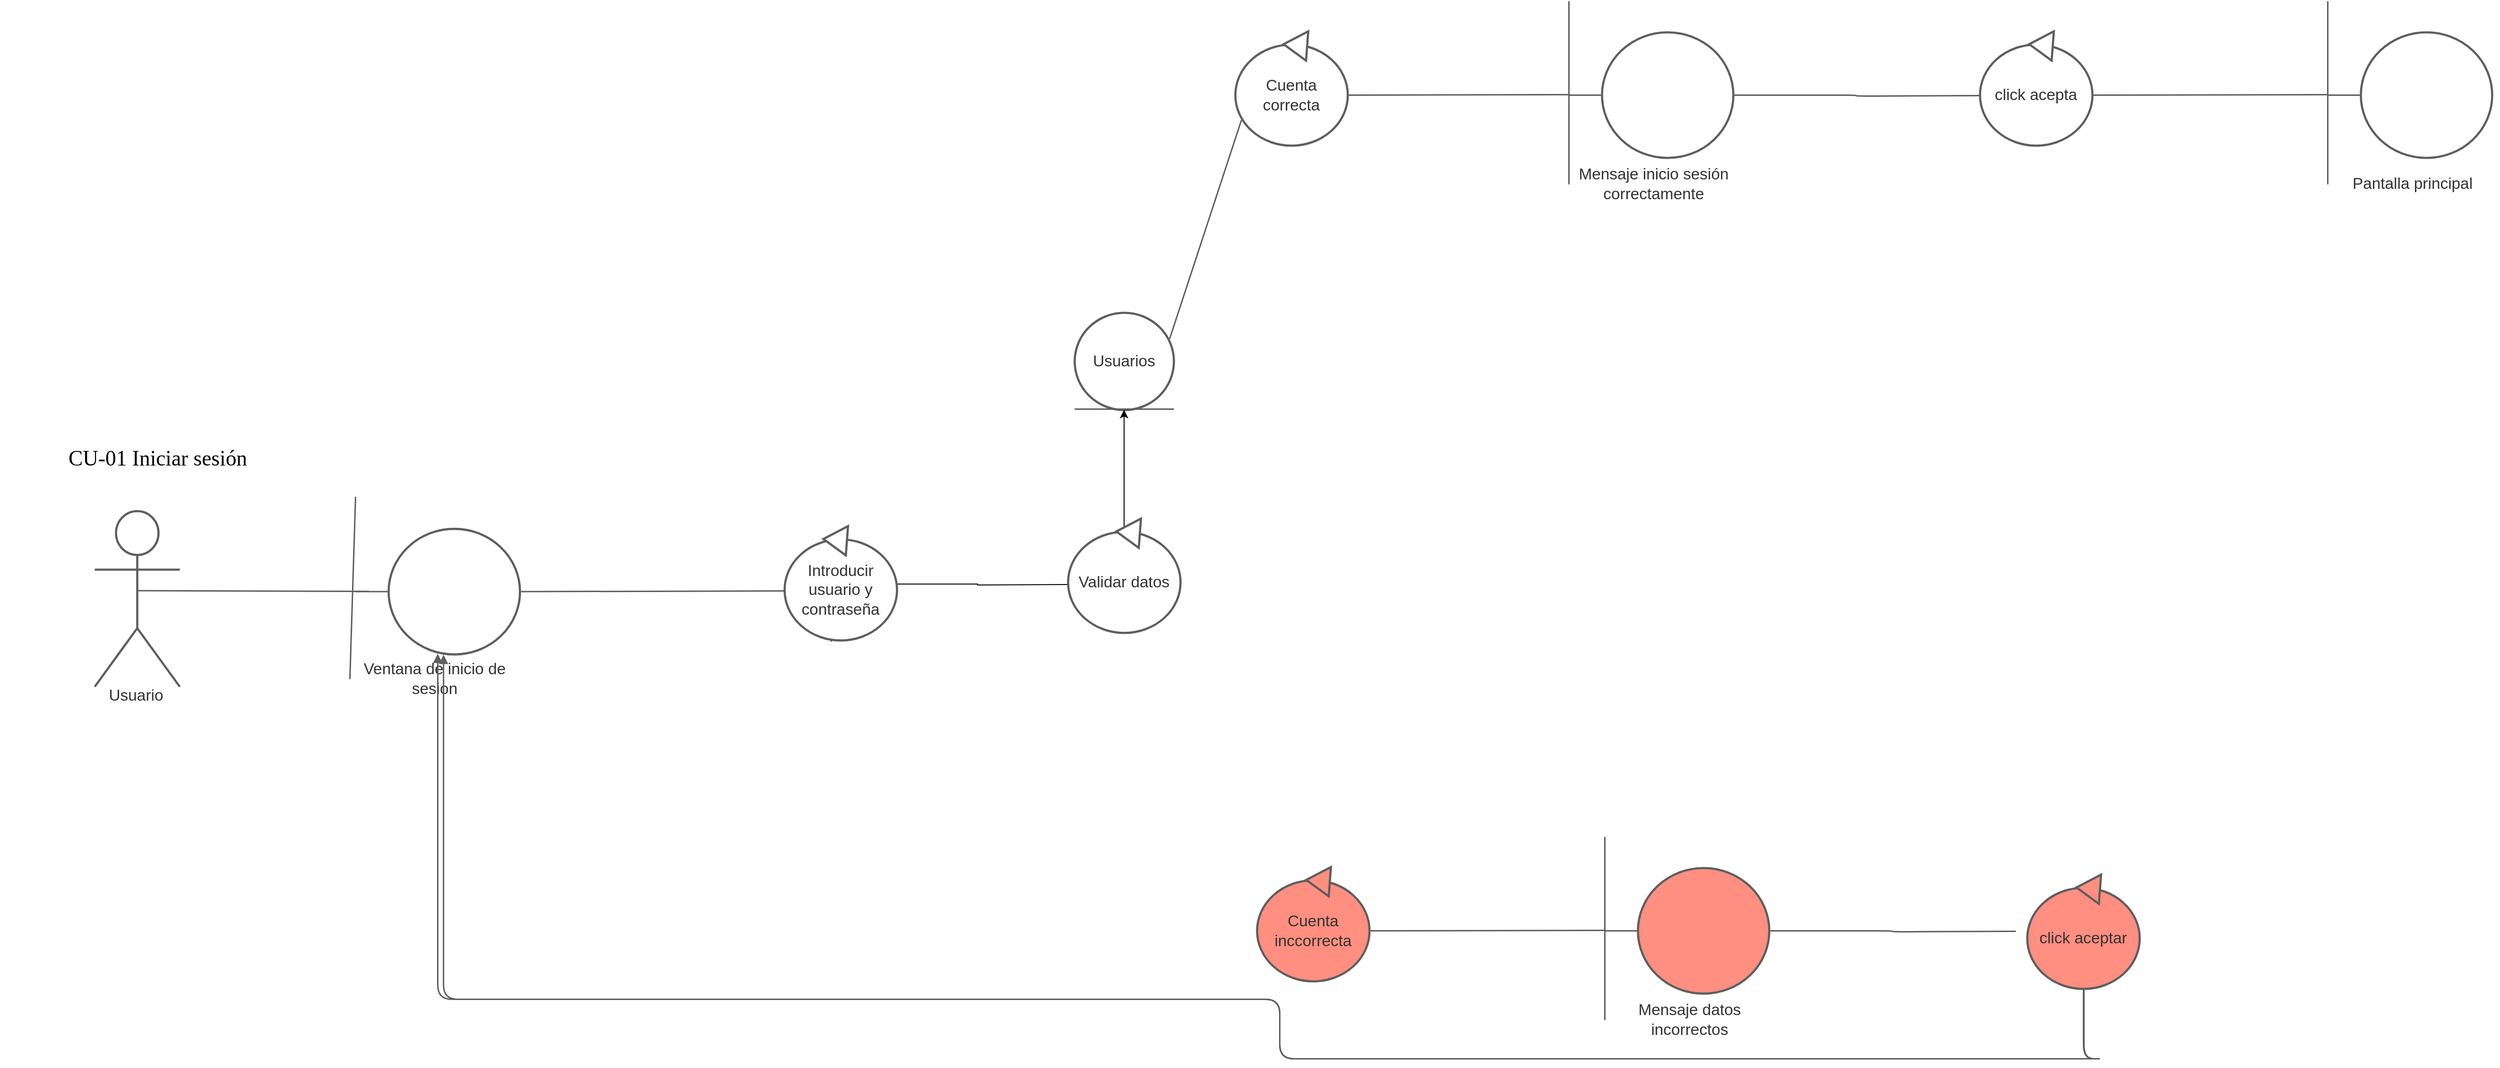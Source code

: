 <mxfile version="16.6.4" type="github">
  <diagram id="vUdV8dTm9AIyjUiobpo-" name="Page-1">
    <mxGraphModel dx="1064" dy="1084" grid="1" gridSize="10" guides="1" tooltips="1" connect="1" arrows="1" fold="1" page="1" pageScale="1" pageWidth="827" pageHeight="1169" math="0" shadow="0">
      <root>
        <mxCell id="0" />
        <mxCell id="1" parent="0" />
        <UserObject label="CU-01 Iniciar sesión" lucidchartObjectId="etU_sflz~3_a" id="nKD2yURBM5Mw6vJep_JN-52">
          <mxCell style="html=1;overflow=block;blockSpacing=1;whiteSpace=wrap;fontSize=22.7;fontFamily=Liberation Serif;fontColor=default;align=center;spacing=0;fillColor=#ffffff;strokeWidth=1.5;strokeColor=none;" vertex="1" parent="1">
            <mxGeometry x="20" y="510" width="334" height="68" as="geometry" />
          </mxCell>
        </UserObject>
        <mxCell id="nKD2yURBM5Mw6vJep_JN-53" value="" style="group;dropTarget=0;pointerEvents=0;" vertex="1" parent="1">
          <mxGeometry x="396" y="584.996" width="174" height="193.364" as="geometry" />
        </mxCell>
        <UserObject label="" lucidchartObjectId="etU__Q3mksAZ" id="nKD2yURBM5Mw6vJep_JN-54">
          <mxCell style="html=1;overflow=block;blockSpacing=1;whiteSpace=wrap;ellipse;fontSize=13;align=center;spacing=3.8;strokeColor=#5e5e5e;strokeOpacity=100;rounded=1;absoluteArcSize=1;arcSize=9;strokeWidth=2.3;" vertex="1" parent="nKD2yURBM5Mw6vJep_JN-53">
            <mxGeometry x="35" y="33.804" width="139" height="133" as="geometry" />
          </mxCell>
        </UserObject>
        <UserObject label="" lucidchartObjectId="etU_VYnBQTIl" id="nKD2yURBM5Mw6vJep_JN-55">
          <mxCell style="html=1;jettySize=18;whiteSpace=wrap;fontSize=13;strokeColor=#5E5E5E;strokeWidth=1.5;rounded=0;startArrow=none;endArrow=none;entryX=0;entryY=0.5;entryDx=0;entryDy=0;" edge="1" parent="nKD2yURBM5Mw6vJep_JN-53" target="nKD2yURBM5Mw6vJep_JN-57">
            <mxGeometry width="100" height="100" relative="1" as="geometry">
              <Array as="points" />
              <mxPoint y="-0.196" as="sourcePoint" />
            </mxGeometry>
          </mxCell>
        </UserObject>
        <UserObject label="" lucidchartObjectId="etU_WGFRKniN" id="nKD2yURBM5Mw6vJep_JN-56">
          <mxCell style="html=1;jettySize=18;whiteSpace=wrap;fontSize=13;strokeColor=#5E5E5E;strokeWidth=1.5;rounded=1;arcSize=12;edgeStyle=orthogonalEdgeStyle;startArrow=none;endArrow=none;exitX=-0.008;exitY=0.5;exitPerimeter=0;" edge="1" parent="nKD2yURBM5Mw6vJep_JN-53" source="nKD2yURBM5Mw6vJep_JN-54">
            <mxGeometry width="100" height="100" relative="1" as="geometry">
              <Array as="points" />
              <mxPoint y="99.804" as="targetPoint" />
            </mxGeometry>
          </mxCell>
        </UserObject>
        <UserObject label="Ventana de inicio de sesion" lucidchartObjectId="etU_KBu0vi-J" id="nKD2yURBM5Mw6vJep_JN-57">
          <mxCell style="html=1;overflow=block;blockSpacing=1;whiteSpace=wrap;fontSize=16.7;fontColor=#333333;align=center;spacing=3.8;strokeOpacity=0;fillOpacity=0;rounded=1;absoluteArcSize=1;arcSize=9;fillColor=#ffffff;strokeWidth=2.3;" vertex="1" parent="1">
            <mxGeometry x="390" y="754" width="180" height="48" as="geometry" />
          </mxCell>
        </UserObject>
        <UserObject label="Usuario" lucidchartObjectId="etU_kRdCDhrM" id="nKD2yURBM5Mw6vJep_JN-58">
          <mxCell style="html=1;overflow=block;blockSpacing=1;shape=umlActor;labelPosition=center;verticalLabelPosition=bottom;verticalAlign=top;whiteSpace=nowrap;fontSize=16.7;fontColor=#333333;align=center;spacing=0;strokeColor=#5e5e5e;strokeOpacity=100;rounded=1;absoluteArcSize=1;arcSize=9;strokeWidth=2.3;" vertex="1" parent="1">
            <mxGeometry x="120" y="600" width="90" height="186" as="geometry" />
          </mxCell>
        </UserObject>
        <mxCell id="nKD2yURBM5Mw6vJep_JN-60" value="" style="group;dropTarget=0;pointerEvents=0;" vertex="1" parent="1">
          <mxGeometry x="1327" y="94" width="119" height="119" as="geometry" />
        </mxCell>
        <UserObject label="Cuenta correcta" lucidchartObjectId="etU_OFRAPhTn" id="nKD2yURBM5Mw6vJep_JN-61">
          <mxCell style="html=1;overflow=block;blockSpacing=1;whiteSpace=wrap;ellipse;fontSize=16.7;fontColor=#333333;align=center;spacing=3.8;strokeColor=#5e5e5e;strokeOpacity=100;rounded=1;absoluteArcSize=1;arcSize=9;strokeWidth=2.3;" vertex="1" parent="nKD2yURBM5Mw6vJep_JN-60">
            <mxGeometry y="12" width="119" height="107" as="geometry" />
          </mxCell>
        </UserObject>
        <UserObject label="" lucidchartObjectId="etU_DcN1YY1N" id="nKD2yURBM5Mw6vJep_JN-62">
          <mxCell style="html=1;overflow=block;blockSpacing=1;whiteSpace=wrap;shape=mxgraph.basic.acute_triangle;dx=0.5;anchorPointDirection=0;fontSize=13;align=center;spacing=3.8;strokeColor=#5e5e5e;strokeOpacity=100;rounded=1;absoluteArcSize=1;arcSize=9;rotation=-85.712;strokeWidth=2.3;" vertex="1" parent="nKD2yURBM5Mw6vJep_JN-60">
            <mxGeometry x="48" width="31" height="25" as="geometry" />
          </mxCell>
        </UserObject>
        <UserObject label="" lucidchartObjectId="etU_8F6.GKe9" id="nKD2yURBM5Mw6vJep_JN-64">
          <mxCell style="html=1;jettySize=18;whiteSpace=wrap;fontSize=13;strokeColor=#5E5E5E;strokeWidth=1.5;rounded=0;startArrow=none;endArrow=none;entryX=0.493;entryY=0.453;entryPerimeter=0;entryDx=0;entryDy=0;" edge="1" parent="1" target="nKD2yURBM5Mw6vJep_JN-58">
            <mxGeometry width="100" height="100" relative="1" as="geometry">
              <Array as="points" />
              <mxPoint x="410" y="685" as="sourcePoint" />
            </mxGeometry>
          </mxCell>
        </UserObject>
        <UserObject label="" lucidchartObjectId="etU_K8eGplzo" id="nKD2yURBM5Mw6vJep_JN-65">
          <mxCell style="html=1;jettySize=18;whiteSpace=wrap;fontSize=13;strokeColor=#5E5E5E;strokeWidth=1.5;rounded=0;startArrow=none;endArrow=none;exitX=0.956;exitY=0.27;exitPerimeter=0;entryX=0.054;entryY=0.747;entryPerimeter=0;" edge="1" parent="1" source="nKD2yURBM5Mw6vJep_JN-100" target="nKD2yURBM5Mw6vJep_JN-61">
            <mxGeometry width="100" height="100" relative="1" as="geometry">
              <Array as="points" />
            </mxGeometry>
          </mxCell>
        </UserObject>
        <UserObject label="" lucidchartObjectId="etU_IR91pjxL" id="nKD2yURBM5Mw6vJep_JN-66">
          <mxCell style="html=1;jettySize=18;whiteSpace=wrap;fontSize=13;strokeColor=#5E5E5E;strokeWidth=1.5;rounded=1;arcSize=30;edgeStyle=orthogonalEdgeStyle;startArrow=none;endArrow=none;exitX=1.009;exitY=0.5;exitPerimeter=0;" edge="1" parent="1" source="nKD2yURBM5Mw6vJep_JN-61">
            <mxGeometry width="100" height="100" relative="1" as="geometry">
              <Array as="points" />
              <mxPoint x="1680" y="159" as="targetPoint" />
            </mxGeometry>
          </mxCell>
        </UserObject>
        <mxCell id="nKD2yURBM5Mw6vJep_JN-67" value="" style="group;dropTarget=0;pointerEvents=0;" vertex="1" parent="1">
          <mxGeometry x="1680" y="60" width="174" height="193.364" as="geometry" />
        </mxCell>
        <UserObject label="" lucidchartObjectId="etU_lLQR6JdQ" id="nKD2yURBM5Mw6vJep_JN-68">
          <mxCell style="html=1;overflow=block;blockSpacing=1;whiteSpace=wrap;ellipse;fontSize=13;align=center;spacing=3.8;strokeColor=#5e5e5e;strokeOpacity=100;rounded=1;absoluteArcSize=1;arcSize=9;strokeWidth=2.3;" vertex="1" parent="nKD2yURBM5Mw6vJep_JN-67">
            <mxGeometry x="35" y="33" width="139" height="133" as="geometry" />
          </mxCell>
        </UserObject>
        <UserObject label="" lucidchartObjectId="etU_ykop0D0W" id="nKD2yURBM5Mw6vJep_JN-69">
          <mxCell style="html=1;jettySize=18;whiteSpace=wrap;fontSize=13;strokeColor=#5E5E5E;strokeWidth=1.5;rounded=0;startArrow=none;endArrow=none;entryX=0;entryY=0.5;entryPerimeter=0;" edge="1" parent="nKD2yURBM5Mw6vJep_JN-67" target="nKD2yURBM5Mw6vJep_JN-71">
            <mxGeometry width="100" height="100" relative="1" as="geometry">
              <Array as="points" />
              <mxPoint as="sourcePoint" />
            </mxGeometry>
          </mxCell>
        </UserObject>
        <UserObject label="" lucidchartObjectId="etU_.ndG8yyJ" id="nKD2yURBM5Mw6vJep_JN-70">
          <mxCell style="html=1;jettySize=18;whiteSpace=wrap;fontSize=13;strokeColor=#5E5E5E;strokeWidth=1.5;rounded=1;arcSize=12;edgeStyle=orthogonalEdgeStyle;startArrow=none;endArrow=none;exitX=-0.008;exitY=0.5;exitPerimeter=0;" edge="1" parent="nKD2yURBM5Mw6vJep_JN-67" source="nKD2yURBM5Mw6vJep_JN-68">
            <mxGeometry width="100" height="100" relative="1" as="geometry">
              <Array as="points" />
              <mxPoint y="100" as="targetPoint" />
            </mxGeometry>
          </mxCell>
        </UserObject>
        <UserObject label="Mensaje inicio sesión correctamente" lucidchartObjectId="etU_QqJUGM6a" id="nKD2yURBM5Mw6vJep_JN-71">
          <mxCell style="html=1;overflow=block;blockSpacing=1;whiteSpace=wrap;fontSize=16.7;fontColor=#333333;align=center;spacing=3.8;strokeOpacity=0;fillOpacity=0;rounded=1;absoluteArcSize=1;arcSize=9;fillColor=#ffffff;strokeWidth=2.3;" vertex="1" parent="1">
            <mxGeometry x="1680" y="230" width="180" height="48" as="geometry" />
          </mxCell>
        </UserObject>
        <UserObject label="" lucidchartObjectId="etU_i2E.w23y" id="nKD2yURBM5Mw6vJep_JN-72">
          <mxCell style="html=1;jettySize=18;whiteSpace=wrap;fontSize=13;strokeColor=#5E5E5E;strokeWidth=1.5;rounded=0;startArrow=none;endArrow=none;exitX=1.008;exitY=0.5;exitPerimeter=0;entryX=-0.01;entryY=0.5;entryPerimeter=0;" edge="1" parent="1" source="nKD2yURBM5Mw6vJep_JN-54">
            <mxGeometry width="100" height="100" relative="1" as="geometry">
              <Array as="points" />
              <mxPoint x="853.86" y="684.5" as="targetPoint" />
            </mxGeometry>
          </mxCell>
        </UserObject>
        <UserObject label="" lucidchartObjectId="etU_dywvpSWu" id="nKD2yURBM5Mw6vJep_JN-74">
          <mxCell style="html=1;jettySize=18;whiteSpace=wrap;fontSize=13;strokeColor=#5E5E5E;strokeWidth=1.5;rounded=1;arcSize=30;edgeStyle=orthogonalEdgeStyle;startArrow=none;endArrow=none;exitX=1.008;exitY=0.5;exitPerimeter=0;" edge="1" parent="1" source="nKD2yURBM5Mw6vJep_JN-68">
            <mxGeometry width="100" height="100" relative="1" as="geometry">
              <Array as="points" />
              <mxPoint x="2115" y="160" as="targetPoint" />
            </mxGeometry>
          </mxCell>
        </UserObject>
        <mxCell id="nKD2yURBM5Mw6vJep_JN-75" value="" style="group;dropTarget=0;pointerEvents=0;" vertex="1" parent="1">
          <mxGeometry x="2115" y="94" width="119" height="119" as="geometry" />
        </mxCell>
        <UserObject label="click acepta" lucidchartObjectId="etU_NXrAjzV4" id="nKD2yURBM5Mw6vJep_JN-76">
          <mxCell style="html=1;overflow=block;blockSpacing=1;whiteSpace=wrap;ellipse;fontSize=16.7;fontColor=#333333;align=center;spacing=3.8;strokeColor=#5e5e5e;strokeOpacity=100;rounded=1;absoluteArcSize=1;arcSize=9;strokeWidth=2.3;" vertex="1" parent="nKD2yURBM5Mw6vJep_JN-75">
            <mxGeometry y="12" width="119" height="107" as="geometry" />
          </mxCell>
        </UserObject>
        <UserObject label="" lucidchartObjectId="etU_Ipbia5bt" id="nKD2yURBM5Mw6vJep_JN-77">
          <mxCell style="html=1;overflow=block;blockSpacing=1;whiteSpace=wrap;shape=mxgraph.basic.acute_triangle;dx=0.5;anchorPointDirection=0;fontSize=13;align=center;spacing=3.8;strokeColor=#5e5e5e;strokeOpacity=100;rounded=1;absoluteArcSize=1;arcSize=9;rotation=-85.712;strokeWidth=2.3;" vertex="1" parent="nKD2yURBM5Mw6vJep_JN-75">
            <mxGeometry x="49" width="31" height="25" as="geometry" />
          </mxCell>
        </UserObject>
        <UserObject label="" lucidchartObjectId="etU_D0R5XZzp" id="nKD2yURBM5Mw6vJep_JN-78">
          <mxCell style="html=1;jettySize=18;whiteSpace=wrap;fontSize=13;strokeColor=#5E5E5E;strokeWidth=1.5;rounded=1;arcSize=30;edgeStyle=orthogonalEdgeStyle;startArrow=none;endArrow=none;exitX=1.009;exitY=0.5;exitPerimeter=0;" edge="1" parent="1" source="nKD2yURBM5Mw6vJep_JN-76">
            <mxGeometry width="100" height="100" relative="1" as="geometry">
              <Array as="points" />
              <mxPoint x="2483" y="159" as="targetPoint" />
            </mxGeometry>
          </mxCell>
        </UserObject>
        <mxCell id="nKD2yURBM5Mw6vJep_JN-79" value="" style="group;dropTarget=0;pointerEvents=0;" vertex="1" parent="1">
          <mxGeometry x="2482.875" y="60" width="174.125" height="193.364" as="geometry" />
        </mxCell>
        <UserObject label="" lucidchartObjectId="etU_KS8~j.Jr" id="nKD2yURBM5Mw6vJep_JN-80">
          <mxCell style="html=1;overflow=block;blockSpacing=1;whiteSpace=wrap;ellipse;fontSize=13;align=center;spacing=3.8;strokeColor=#5e5e5e;strokeOpacity=100;rounded=1;absoluteArcSize=1;arcSize=9;strokeWidth=2.3;" vertex="1" parent="nKD2yURBM5Mw6vJep_JN-79">
            <mxGeometry x="35.125" y="33" width="139" height="133" as="geometry" />
          </mxCell>
        </UserObject>
        <UserObject label="" lucidchartObjectId="etU_peT9e7Py" id="nKD2yURBM5Mw6vJep_JN-81">
          <mxCell style="html=1;jettySize=18;whiteSpace=wrap;fontSize=13;strokeColor=#5E5E5E;strokeWidth=1.5;rounded=0;startArrow=none;endArrow=none;entryX=0;entryY=0.5;entryPerimeter=0;" edge="1" parent="nKD2yURBM5Mw6vJep_JN-79" target="nKD2yURBM5Mw6vJep_JN-83">
            <mxGeometry width="100" height="100" relative="1" as="geometry">
              <Array as="points" />
              <mxPoint x="0.125" as="sourcePoint" />
            </mxGeometry>
          </mxCell>
        </UserObject>
        <UserObject label="" lucidchartObjectId="etU_ArLzTO4I" id="nKD2yURBM5Mw6vJep_JN-82">
          <mxCell style="html=1;jettySize=18;whiteSpace=wrap;fontSize=13;strokeColor=#5E5E5E;strokeWidth=1.5;rounded=1;arcSize=12;edgeStyle=orthogonalEdgeStyle;startArrow=none;endArrow=none;exitX=-0.008;exitY=0.5;exitPerimeter=0;" edge="1" parent="nKD2yURBM5Mw6vJep_JN-79" source="nKD2yURBM5Mw6vJep_JN-80">
            <mxGeometry width="100" height="100" relative="1" as="geometry">
              <Array as="points" />
              <mxPoint x="0.125" y="100" as="targetPoint" />
            </mxGeometry>
          </mxCell>
        </UserObject>
        <UserObject label="Pantalla principal" lucidchartObjectId="etU_LfXexZRA" id="nKD2yURBM5Mw6vJep_JN-83">
          <mxCell style="html=1;overflow=block;blockSpacing=1;whiteSpace=wrap;fontSize=16.7;fontColor=#333333;align=center;spacing=3.8;strokeOpacity=0;fillOpacity=0;rounded=1;absoluteArcSize=1;arcSize=9;fillColor=#ffffff;strokeWidth=2.3;" vertex="1" parent="1">
            <mxGeometry x="2483" y="230" width="180" height="48" as="geometry" />
          </mxCell>
        </UserObject>
        <mxCell id="nKD2yURBM5Mw6vJep_JN-84" value="" style="group;dropTarget=0;pointerEvents=0;" vertex="1" parent="1">
          <mxGeometry x="1350" y="979" width="119" height="119" as="geometry" />
        </mxCell>
        <UserObject label="Cuenta inccorrecta" lucidchartObjectId="etU_T0ASoxJh" id="nKD2yURBM5Mw6vJep_JN-85">
          <mxCell style="html=1;overflow=block;blockSpacing=1;whiteSpace=wrap;ellipse;fontSize=16.7;fontColor=#333333;align=center;spacing=3.8;strokeColor=#5e5e5e;strokeOpacity=100;fillOpacity=100;rounded=1;absoluteArcSize=1;arcSize=9;fillColor=#ff8f80;strokeWidth=2.3;" vertex="1" parent="nKD2yURBM5Mw6vJep_JN-84">
            <mxGeometry y="12" width="119" height="107" as="geometry" />
          </mxCell>
        </UserObject>
        <UserObject label="" lucidchartObjectId="etU_nv2-gOzF" id="nKD2yURBM5Mw6vJep_JN-86">
          <mxCell style="html=1;overflow=block;blockSpacing=1;whiteSpace=wrap;shape=mxgraph.basic.acute_triangle;dx=0.5;anchorPointDirection=0;fontSize=13;align=center;spacing=3.8;strokeColor=#5e5e5e;strokeOpacity=100;fillOpacity=100;rounded=1;absoluteArcSize=1;arcSize=9;rotation=-85.712;fillColor=#ff8f80;strokeWidth=2.3;" vertex="1" parent="nKD2yURBM5Mw6vJep_JN-84">
            <mxGeometry x="49" width="31" height="25" as="geometry" />
          </mxCell>
        </UserObject>
        <UserObject label="" lucidchartObjectId="etU_~vBrH9k-" id="nKD2yURBM5Mw6vJep_JN-87">
          <mxCell style="html=1;jettySize=18;whiteSpace=wrap;fontSize=13;strokeColor=#5E5E5E;strokeWidth=1.5;rounded=0;startArrow=none;endArrow=none;exitX=0.5;exitY=1.011;exitPerimeter=0;entryX=0.462;entryY=-0.009;entryPerimeter=0;" edge="1" parent="1" source="nKD2yURBM5Mw6vJep_JN-102">
            <mxGeometry width="100" height="100" relative="1" as="geometry">
              <Array as="points" />
              <mxPoint x="907.668" y="631.564" as="targetPoint" />
            </mxGeometry>
          </mxCell>
        </UserObject>
        <UserObject label="" lucidchartObjectId="etU_~jKGKkjy" id="nKD2yURBM5Mw6vJep_JN-88">
          <mxCell style="html=1;jettySize=18;whiteSpace=wrap;fontSize=13;strokeColor=#5E5E5E;strokeWidth=1.5;rounded=1;arcSize=30;edgeStyle=orthogonalEdgeStyle;startArrow=none;endArrow=none;exitX=1.009;exitY=0.5;exitPerimeter=0;" edge="1" parent="1" source="nKD2yURBM5Mw6vJep_JN-85">
            <mxGeometry width="100" height="100" relative="1" as="geometry">
              <Array as="points" />
              <mxPoint x="1718" y="1044" as="targetPoint" />
            </mxGeometry>
          </mxCell>
        </UserObject>
        <mxCell id="nKD2yURBM5Mw6vJep_JN-89" value="" style="group;dropTarget=0;pointerEvents=0;" vertex="1" parent="1">
          <mxGeometry x="1717.875" y="945" width="174.125" height="193.364" as="geometry" />
        </mxCell>
        <UserObject label="" lucidchartObjectId="etU_FiAQ9zk3" id="nKD2yURBM5Mw6vJep_JN-90">
          <mxCell style="html=1;overflow=block;blockSpacing=1;whiteSpace=wrap;ellipse;fontSize=13;align=center;spacing=3.8;strokeColor=#5e5e5e;strokeOpacity=100;fillOpacity=100;rounded=1;absoluteArcSize=1;arcSize=9;fillColor=#ff8f80;strokeWidth=2.3;" vertex="1" parent="nKD2yURBM5Mw6vJep_JN-89">
            <mxGeometry x="35.125" y="33" width="139" height="133" as="geometry" />
          </mxCell>
        </UserObject>
        <UserObject label="" lucidchartObjectId="etU_We2Dau3A" id="nKD2yURBM5Mw6vJep_JN-91">
          <mxCell style="html=1;jettySize=18;whiteSpace=wrap;fontSize=13;strokeColor=#5E5E5E;strokeWidth=1.5;rounded=0;startArrow=none;endArrow=none;entryX=0;entryY=0.5;entryPerimeter=0;" edge="1" parent="nKD2yURBM5Mw6vJep_JN-89" target="nKD2yURBM5Mw6vJep_JN-93">
            <mxGeometry width="100" height="100" relative="1" as="geometry">
              <Array as="points" />
              <mxPoint x="0.125" as="sourcePoint" />
            </mxGeometry>
          </mxCell>
        </UserObject>
        <UserObject label="" lucidchartObjectId="etU_lUr1tHJQ" id="nKD2yURBM5Mw6vJep_JN-92">
          <mxCell style="html=1;jettySize=18;whiteSpace=wrap;fontSize=13;strokeColor=#5E5E5E;strokeWidth=1.5;rounded=1;arcSize=12;edgeStyle=orthogonalEdgeStyle;startArrow=none;endArrow=none;exitX=-0.008;exitY=0.5;exitPerimeter=0;" edge="1" parent="nKD2yURBM5Mw6vJep_JN-89" source="nKD2yURBM5Mw6vJep_JN-90">
            <mxGeometry width="100" height="100" relative="1" as="geometry">
              <Array as="points" />
              <mxPoint x="0.125" y="100" as="targetPoint" />
            </mxGeometry>
          </mxCell>
        </UserObject>
        <UserObject label="Mensaje datos incorrectos" lucidchartObjectId="etU_3~l_fh3H" id="nKD2yURBM5Mw6vJep_JN-93">
          <mxCell style="html=1;overflow=block;blockSpacing=1;whiteSpace=wrap;fontSize=16.7;fontColor=#333333;align=center;spacing=3.8;strokeOpacity=0;fillOpacity=0;rounded=1;absoluteArcSize=1;arcSize=9;fillColor=#ffffff;strokeWidth=2.3;" vertex="1" parent="1">
            <mxGeometry x="1718" y="1115" width="180" height="48" as="geometry" />
          </mxCell>
        </UserObject>
        <UserObject label="" lucidchartObjectId="etU_739n~DHN" id="nKD2yURBM5Mw6vJep_JN-94">
          <mxCell style="html=1;jettySize=18;whiteSpace=wrap;fontSize=13;strokeColor=#5E5E5E;strokeWidth=1.5;rounded=1;arcSize=30;edgeStyle=orthogonalEdgeStyle;startArrow=none;endArrow=none;exitX=1.008;exitY=0.5;exitPerimeter=0;" edge="1" parent="1" source="nKD2yURBM5Mw6vJep_JN-90">
            <mxGeometry width="100" height="100" relative="1" as="geometry">
              <Array as="points" />
              <mxPoint x="2153" y="1045" as="targetPoint" />
            </mxGeometry>
          </mxCell>
        </UserObject>
        <mxCell id="nKD2yURBM5Mw6vJep_JN-95" value="" style="group;dropTarget=0;pointerEvents=0;" vertex="1" parent="1">
          <mxGeometry x="2165" y="987" width="119" height="119" as="geometry" />
        </mxCell>
        <UserObject label="click aceptar" lucidchartObjectId="etU_Y~zJEtAa" id="nKD2yURBM5Mw6vJep_JN-96">
          <mxCell style="html=1;overflow=block;blockSpacing=1;whiteSpace=wrap;ellipse;fontSize=16.7;fontColor=#333333;align=center;spacing=3.8;strokeColor=#5e5e5e;strokeOpacity=100;fillOpacity=100;rounded=1;absoluteArcSize=1;arcSize=9;fillColor=#ff8f80;strokeWidth=2.3;" vertex="1" parent="nKD2yURBM5Mw6vJep_JN-95">
            <mxGeometry y="12" width="119" height="107" as="geometry" />
          </mxCell>
        </UserObject>
        <UserObject label="" lucidchartObjectId="etU__ohxXLBX" id="nKD2yURBM5Mw6vJep_JN-97">
          <mxCell style="html=1;overflow=block;blockSpacing=1;whiteSpace=wrap;shape=mxgraph.basic.acute_triangle;dx=0.5;anchorPointDirection=0;fontSize=13;align=center;spacing=3.8;strokeColor=#5e5e5e;strokeOpacity=100;fillOpacity=100;rounded=1;absoluteArcSize=1;arcSize=9;rotation=-85.712;fillColor=#ff8f80;strokeWidth=2.3;" vertex="1" parent="nKD2yURBM5Mw6vJep_JN-95">
            <mxGeometry x="49" width="31" height="25" as="geometry" />
          </mxCell>
        </UserObject>
        <UserObject label="" lucidchartObjectId="etU_yIqyZ8pg" id="nKD2yURBM5Mw6vJep_JN-98">
          <mxCell style="html=1;jettySize=18;whiteSpace=wrap;fontSize=13;strokeColor=#5E5E5E;strokeWidth=1.5;rounded=1;arcSize=30;edgeStyle=orthogonalEdgeStyle;startArrow=none;endArrow=block;endFill=1;exitX=0.5;exitY=1.011;exitPerimeter=0;entryX=0.418;entryY=1.002;entryPerimeter=0;" edge="1" parent="1" source="nKD2yURBM5Mw6vJep_JN-96" target="nKD2yURBM5Mw6vJep_JN-54">
            <mxGeometry width="100" height="100" relative="1" as="geometry">
              <Array as="points">
                <mxPoint x="2245" y="1180" />
                <mxPoint x="1374" y="1180" />
                <mxPoint x="1374" y="1117" />
                <mxPoint x="503" y="1117" />
              </Array>
            </mxGeometry>
          </mxCell>
        </UserObject>
        <UserObject label="" lucidchartObjectId="etU_cgP_afCx" id="nKD2yURBM5Mw6vJep_JN-99">
          <mxCell style="html=1;jettySize=18;whiteSpace=wrap;fontSize=13;strokeColor=#5E5E5E;strokeWidth=1.5;rounded=1;arcSize=30;edgeStyle=orthogonalEdgeStyle;startArrow=none;endArrow=block;endFill=1;" edge="1" parent="1">
            <mxGeometry width="100" height="100" relative="1" as="geometry">
              <Array as="points">
                <mxPoint x="2245" y="1180" />
                <mxPoint x="1374" y="1180" />
                <mxPoint x="1374" y="1117" />
                <mxPoint x="503" y="1117" />
              </Array>
              <mxPoint x="2225" y="1107" as="sourcePoint" />
              <mxPoint x="483" y="751" as="targetPoint" />
            </mxGeometry>
          </mxCell>
        </UserObject>
        <mxCell id="nKD2yURBM5Mw6vJep_JN-100" value="Usuarios" style="html=1;overflow=block;blockSpacing=1;whiteSpace=wrap;ellipse;fontSize=16.7;fontColor=#333333;align=center;spacing=3.8;strokeColor=#5e5e5e;strokeOpacity=100;rounded=1;absoluteArcSize=1;arcSize=9;strokeWidth=2.3;container=1;collapsible=0;" vertex="1" parent="1">
          <mxGeometry x="1157" y="390" width="105" height="103" as="geometry" />
        </mxCell>
        <UserObject label="" lucidchartObjectId="etU_dAQaiXD." id="nKD2yURBM5Mw6vJep_JN-101">
          <mxCell style="html=1;jettySize=18;whiteSpace=wrap;fontSize=13;strokeColor=#5E5E5E;strokeWidth=1.5;rounded=0;startArrow=none;endArrow=none;" edge="1" parent="nKD2yURBM5Mw6vJep_JN-100">
            <mxGeometry width="100" height="100" relative="1" as="geometry">
              <Array as="points" />
              <mxPoint y="102" as="sourcePoint" />
              <mxPoint x="105" y="102" as="targetPoint" />
            </mxGeometry>
          </mxCell>
        </UserObject>
        <mxCell id="nKD2yURBM5Mw6vJep_JN-108" style="edgeStyle=orthogonalEdgeStyle;rounded=0;orthogonalLoop=1;jettySize=auto;html=1;entryX=1;entryY=0.5;entryDx=0;entryDy=0;" edge="1" parent="1" target="nKD2yURBM5Mw6vJep_JN-102">
          <mxGeometry relative="1" as="geometry">
            <mxPoint x="1150" y="678" as="sourcePoint" />
          </mxGeometry>
        </mxCell>
        <UserObject label="&lt;span&gt;Introducir usuario y contraseña&lt;/span&gt;" lucidchartObjectId="etU_OFRAPhTn" id="nKD2yURBM5Mw6vJep_JN-103">
          <mxCell style="html=1;overflow=block;blockSpacing=1;whiteSpace=wrap;ellipse;fontSize=16.7;fontColor=#333333;align=center;spacing=3.8;strokeColor=#5e5e5e;strokeOpacity=100;rounded=1;absoluteArcSize=1;arcSize=9;strokeWidth=2.3;" vertex="1" parent="1">
            <mxGeometry x="850" y="630" width="119" height="107" as="geometry" />
          </mxCell>
        </UserObject>
        <mxCell id="nKD2yURBM5Mw6vJep_JN-102" value="" style="group;dropTarget=0;pointerEvents=0;" vertex="1" parent="1">
          <mxGeometry x="840" y="618" width="119" height="119" as="geometry" />
        </mxCell>
        <UserObject label="" lucidchartObjectId="etU_DcN1YY1N" id="nKD2yURBM5Mw6vJep_JN-104">
          <mxCell style="html=1;overflow=block;blockSpacing=1;whiteSpace=wrap;shape=mxgraph.basic.acute_triangle;dx=0.5;anchorPointDirection=0;fontSize=13;align=center;spacing=3.8;strokeColor=#5e5e5e;strokeOpacity=100;rounded=1;absoluteArcSize=1;arcSize=9;rotation=-85.712;strokeWidth=2.3;" vertex="1" parent="nKD2yURBM5Mw6vJep_JN-102">
            <mxGeometry x="48" width="31" height="25" as="geometry" />
          </mxCell>
        </UserObject>
        <mxCell id="nKD2yURBM5Mw6vJep_JN-113" style="rounded=0;orthogonalLoop=1;jettySize=auto;html=1;exitX=0.5;exitY=0;exitDx=0;exitDy=0;entryX=0.5;entryY=1;entryDx=0;entryDy=0;" edge="1" parent="1" source="nKD2yURBM5Mw6vJep_JN-111" target="nKD2yURBM5Mw6vJep_JN-100">
          <mxGeometry relative="1" as="geometry" />
        </mxCell>
        <mxCell id="nKD2yURBM5Mw6vJep_JN-110" value="" style="group;dropTarget=0;pointerEvents=0;" vertex="1" parent="1">
          <mxGeometry x="1150" y="610" width="119" height="119" as="geometry" />
        </mxCell>
        <UserObject label="Validar datos" lucidchartObjectId="etU_OFRAPhTn" id="nKD2yURBM5Mw6vJep_JN-111">
          <mxCell style="html=1;overflow=block;blockSpacing=1;whiteSpace=wrap;ellipse;fontSize=16.7;fontColor=#333333;align=center;spacing=3.8;strokeColor=#5e5e5e;strokeOpacity=100;rounded=1;absoluteArcSize=1;arcSize=9;strokeWidth=2.3;" vertex="1" parent="nKD2yURBM5Mw6vJep_JN-110">
            <mxGeometry y="12" width="119" height="107" as="geometry" />
          </mxCell>
        </UserObject>
        <UserObject label="" lucidchartObjectId="etU_DcN1YY1N" id="nKD2yURBM5Mw6vJep_JN-112">
          <mxCell style="html=1;overflow=block;blockSpacing=1;whiteSpace=wrap;shape=mxgraph.basic.acute_triangle;dx=0.5;anchorPointDirection=0;fontSize=13;align=center;spacing=3.8;strokeColor=#5e5e5e;strokeOpacity=100;rounded=1;absoluteArcSize=1;arcSize=9;rotation=-85.712;strokeWidth=2.3;" vertex="1" parent="nKD2yURBM5Mw6vJep_JN-110">
            <mxGeometry x="48" width="31" height="25" as="geometry" />
          </mxCell>
        </UserObject>
      </root>
    </mxGraphModel>
  </diagram>
</mxfile>
